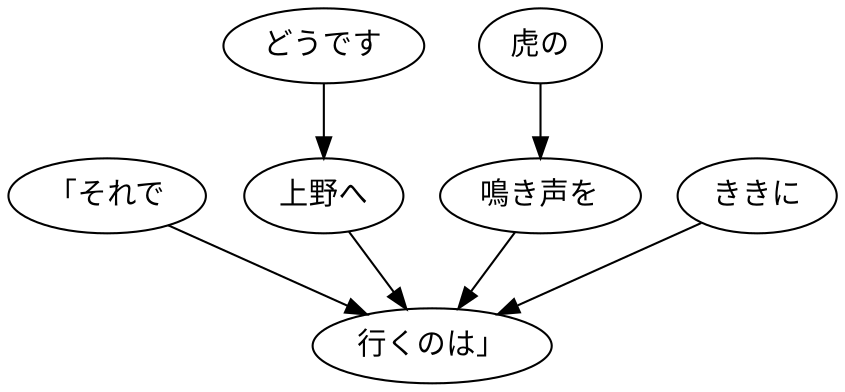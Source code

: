 digraph graph7580 {
	node0 [label="「それで"];
	node1 [label="どうです"];
	node2 [label="上野へ"];
	node3 [label="虎の"];
	node4 [label="鳴き声を"];
	node5 [label="ききに"];
	node6 [label="行くのは」"];
	node0 -> node6;
	node1 -> node2;
	node2 -> node6;
	node3 -> node4;
	node4 -> node6;
	node5 -> node6;
}
